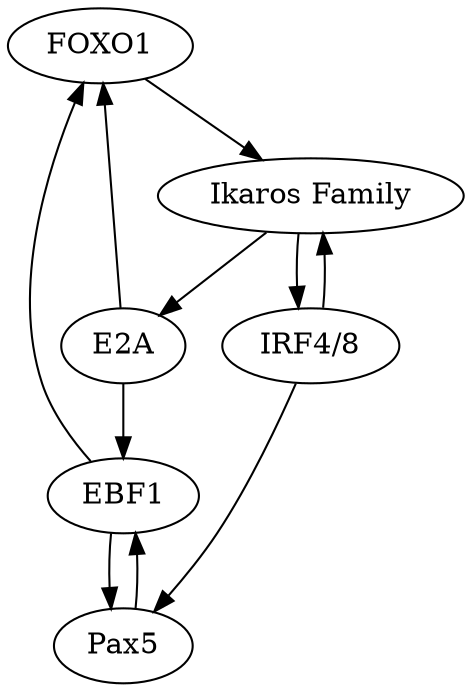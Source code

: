 digraph y{
	FOXO1 -> "Ikaros Family";
	"Ikaros Family" -> E2A;
	"Ikaros Family" -> "IRF4/8";
	"IRF4/8" -> Pax5;
	"IRF4/8" -> "Ikaros Family";
	E2A -> EBF1;
	E2A -> FOXO1;
	EBF1 -> FOXO1;
	EBF1 -> Pax5;
	Pax5 -> EBF1;
}

